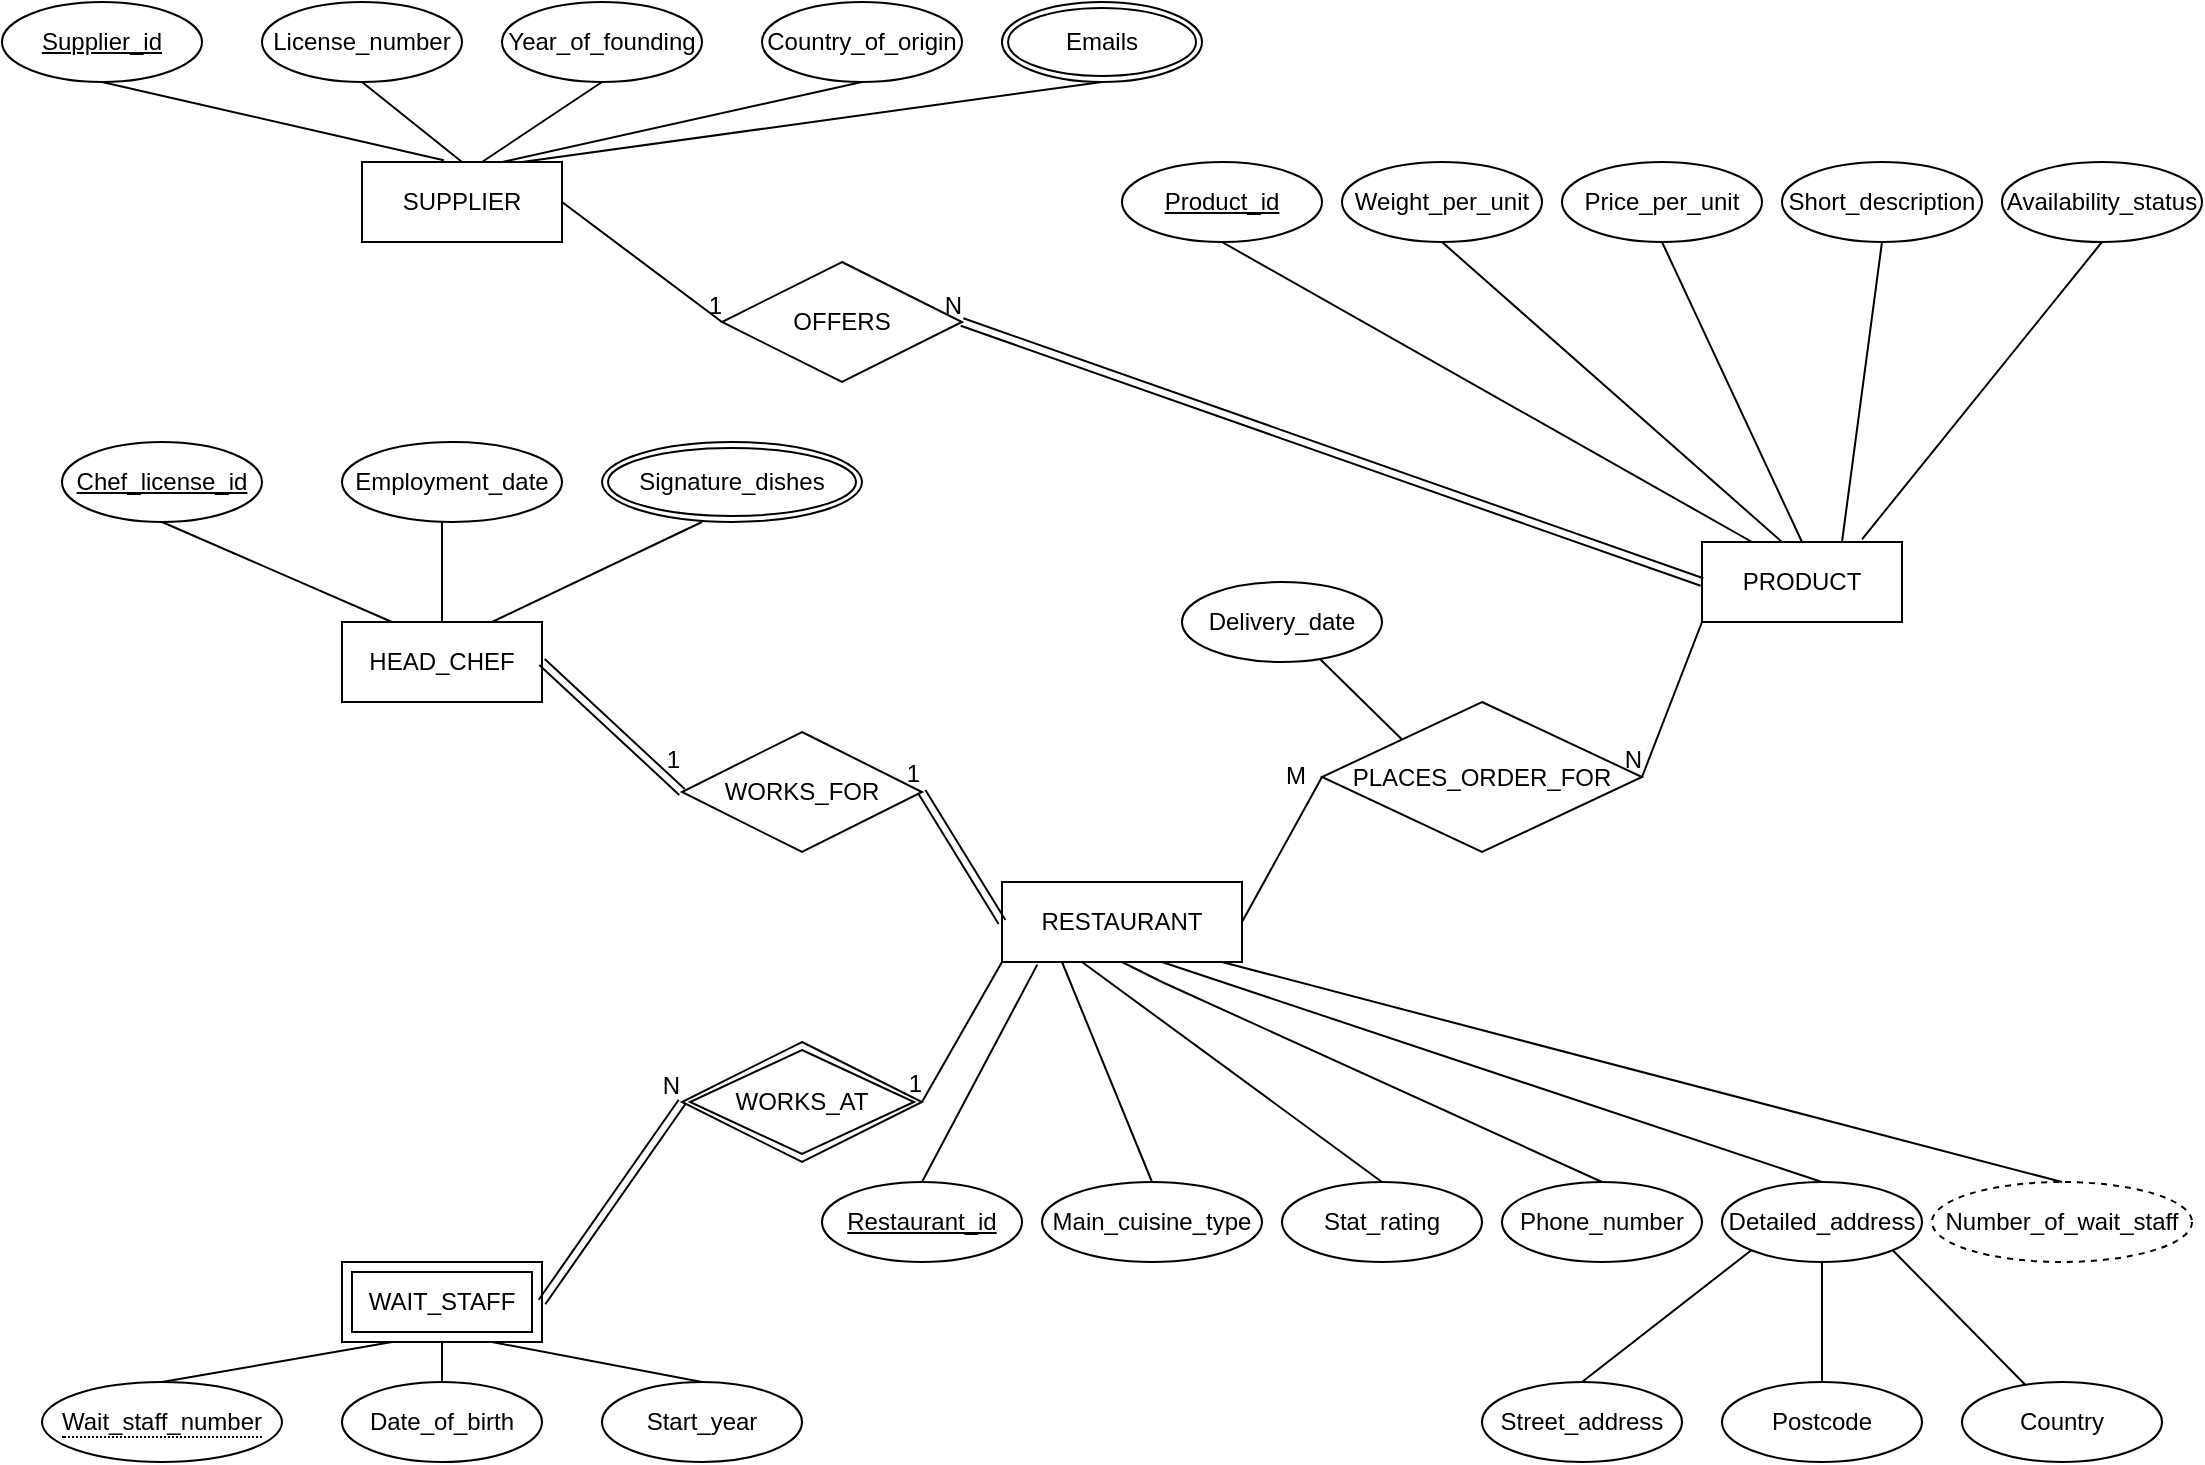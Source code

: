 <mxfile version="16.6.3" type="github">
  <diagram name="Page-1" id="e56a1550-8fbb-45ad-956c-1786394a9013">
    <mxGraphModel dx="1123" dy="744" grid="1" gridSize="10" guides="1" tooltips="1" connect="1" arrows="1" fold="1" page="1" pageScale="1" pageWidth="1100" pageHeight="850" background="none" math="0" shadow="0">
      <root>
        <mxCell id="0" />
        <mxCell id="1" parent="0" />
        <mxCell id="9QfMHfmA1CHi4QTp5Dwu-8" value="SUPPLIER" style="whiteSpace=wrap;html=1;align=center;" vertex="1" parent="1">
          <mxGeometry x="180" y="110" width="100" height="40" as="geometry" />
        </mxCell>
        <mxCell id="9QfMHfmA1CHi4QTp5Dwu-11" value="HEAD_CHEF" style="whiteSpace=wrap;html=1;align=center;" vertex="1" parent="1">
          <mxGeometry x="170" y="340" width="100" height="40" as="geometry" />
        </mxCell>
        <mxCell id="9QfMHfmA1CHi4QTp5Dwu-12" value="WAIT_STAFF" style="shape=ext;margin=3;double=1;whiteSpace=wrap;html=1;align=center;" vertex="1" parent="1">
          <mxGeometry x="170" y="660" width="100" height="40" as="geometry" />
        </mxCell>
        <mxCell id="9QfMHfmA1CHi4QTp5Dwu-13" value="WORKS_AT" style="shape=rhombus;double=1;perimeter=rhombusPerimeter;whiteSpace=wrap;html=1;align=center;" vertex="1" parent="1">
          <mxGeometry x="340" y="550" width="120" height="60" as="geometry" />
        </mxCell>
        <mxCell id="9QfMHfmA1CHi4QTp5Dwu-17" value="Supplier_id" style="ellipse;whiteSpace=wrap;html=1;align=center;fontStyle=4;" vertex="1" parent="1">
          <mxGeometry y="30" width="100" height="40" as="geometry" />
        </mxCell>
        <mxCell id="9QfMHfmA1CHi4QTp5Dwu-18" value="License_number" style="ellipse;whiteSpace=wrap;html=1;align=center;" vertex="1" parent="1">
          <mxGeometry x="130" y="30" width="100" height="40" as="geometry" />
        </mxCell>
        <mxCell id="9QfMHfmA1CHi4QTp5Dwu-19" value="Year_of_founding" style="ellipse;whiteSpace=wrap;html=1;align=center;" vertex="1" parent="1">
          <mxGeometry x="250" y="30" width="100" height="40" as="geometry" />
        </mxCell>
        <mxCell id="9QfMHfmA1CHi4QTp5Dwu-20" value="Country_of_origin" style="ellipse;whiteSpace=wrap;html=1;align=center;" vertex="1" parent="1">
          <mxGeometry x="380" y="30" width="100" height="40" as="geometry" />
        </mxCell>
        <mxCell id="9QfMHfmA1CHi4QTp5Dwu-22" value="Emails" style="ellipse;shape=doubleEllipse;margin=3;whiteSpace=wrap;html=1;align=center;" vertex="1" parent="1">
          <mxGeometry x="500" y="30" width="100" height="40" as="geometry" />
        </mxCell>
        <mxCell id="9QfMHfmA1CHi4QTp5Dwu-28" value="Product_id" style="ellipse;whiteSpace=wrap;html=1;align=center;fontStyle=4;" vertex="1" parent="1">
          <mxGeometry x="560" y="110" width="100" height="40" as="geometry" />
        </mxCell>
        <mxCell id="9QfMHfmA1CHi4QTp5Dwu-29" value="Weight_per_unit" style="ellipse;whiteSpace=wrap;html=1;align=center;" vertex="1" parent="1">
          <mxGeometry x="670" y="110" width="100" height="40" as="geometry" />
        </mxCell>
        <mxCell id="9QfMHfmA1CHi4QTp5Dwu-30" value="Price_per_unit" style="ellipse;whiteSpace=wrap;html=1;align=center;" vertex="1" parent="1">
          <mxGeometry x="780" y="110" width="100" height="40" as="geometry" />
        </mxCell>
        <mxCell id="9QfMHfmA1CHi4QTp5Dwu-31" value="Short_description" style="ellipse;whiteSpace=wrap;html=1;align=center;" vertex="1" parent="1">
          <mxGeometry x="890" y="110" width="100" height="40" as="geometry" />
        </mxCell>
        <mxCell id="9QfMHfmA1CHi4QTp5Dwu-32" value="Availability_status" style="ellipse;whiteSpace=wrap;html=1;align=center;" vertex="1" parent="1">
          <mxGeometry x="1000" y="110" width="100" height="40" as="geometry" />
        </mxCell>
        <mxCell id="9QfMHfmA1CHi4QTp5Dwu-37" value="PRODUCT" style="whiteSpace=wrap;html=1;align=center;" vertex="1" parent="1">
          <mxGeometry x="850" y="300" width="100" height="40" as="geometry" />
        </mxCell>
        <mxCell id="9QfMHfmA1CHi4QTp5Dwu-38" value="RESTAURANT" style="whiteSpace=wrap;html=1;align=center;" vertex="1" parent="1">
          <mxGeometry x="500" y="470" width="120" height="40" as="geometry" />
        </mxCell>
        <mxCell id="9QfMHfmA1CHi4QTp5Dwu-44" value="OFFERS" style="shape=rhombus;perimeter=rhombusPerimeter;whiteSpace=wrap;html=1;align=center;" vertex="1" parent="1">
          <mxGeometry x="360" y="160" width="120" height="60" as="geometry" />
        </mxCell>
        <mxCell id="9QfMHfmA1CHi4QTp5Dwu-50" value="" style="endArrow=none;html=1;rounded=0;entryX=0;entryY=0.5;entryDx=0;entryDy=0;" edge="1" parent="1" target="9QfMHfmA1CHi4QTp5Dwu-44">
          <mxGeometry relative="1" as="geometry">
            <mxPoint x="280" y="130" as="sourcePoint" />
            <mxPoint x="440" y="130" as="targetPoint" />
          </mxGeometry>
        </mxCell>
        <mxCell id="9QfMHfmA1CHi4QTp5Dwu-51" value="&lt;font style=&quot;font-size: 12px&quot;&gt;1&lt;/font&gt;" style="resizable=0;html=1;align=right;verticalAlign=bottom;" connectable="0" vertex="1" parent="9QfMHfmA1CHi4QTp5Dwu-50">
          <mxGeometry x="1" relative="1" as="geometry" />
        </mxCell>
        <mxCell id="9QfMHfmA1CHi4QTp5Dwu-52" value="" style="shape=link;html=1;rounded=0;exitX=0;exitY=0.5;exitDx=0;exitDy=0;entryX=1;entryY=0.5;entryDx=0;entryDy=0;" edge="1" parent="1" source="9QfMHfmA1CHi4QTp5Dwu-37" target="9QfMHfmA1CHi4QTp5Dwu-44">
          <mxGeometry relative="1" as="geometry">
            <mxPoint x="590" y="300" as="sourcePoint" />
            <mxPoint x="340" y="430" as="targetPoint" />
          </mxGeometry>
        </mxCell>
        <mxCell id="9QfMHfmA1CHi4QTp5Dwu-53" value="N" style="resizable=0;html=1;align=right;verticalAlign=bottom;" connectable="0" vertex="1" parent="9QfMHfmA1CHi4QTp5Dwu-52">
          <mxGeometry x="1" relative="1" as="geometry" />
        </mxCell>
        <mxCell id="9QfMHfmA1CHi4QTp5Dwu-55" value="WORKS_FOR" style="shape=rhombus;perimeter=rhombusPerimeter;whiteSpace=wrap;html=1;align=center;" vertex="1" parent="1">
          <mxGeometry x="340" y="395" width="120" height="60" as="geometry" />
        </mxCell>
        <mxCell id="9QfMHfmA1CHi4QTp5Dwu-60" value="" style="shape=link;html=1;rounded=0;entryX=0;entryY=0.5;entryDx=0;entryDy=0;" edge="1" parent="1" target="9QfMHfmA1CHi4QTp5Dwu-55">
          <mxGeometry relative="1" as="geometry">
            <mxPoint x="270" y="360" as="sourcePoint" />
            <mxPoint x="430" y="360" as="targetPoint" />
          </mxGeometry>
        </mxCell>
        <mxCell id="9QfMHfmA1CHi4QTp5Dwu-61" value="1" style="resizable=0;html=1;align=right;verticalAlign=bottom;" connectable="0" vertex="1" parent="9QfMHfmA1CHi4QTp5Dwu-60">
          <mxGeometry x="1" relative="1" as="geometry">
            <mxPoint y="-7" as="offset" />
          </mxGeometry>
        </mxCell>
        <mxCell id="9QfMHfmA1CHi4QTp5Dwu-66" value="" style="shape=link;html=1;rounded=0;entryX=1;entryY=0.5;entryDx=0;entryDy=0;exitX=0;exitY=0.5;exitDx=0;exitDy=0;entryPerimeter=0;" edge="1" parent="1" source="9QfMHfmA1CHi4QTp5Dwu-38" target="9QfMHfmA1CHi4QTp5Dwu-55">
          <mxGeometry relative="1" as="geometry">
            <mxPoint x="490" y="480" as="sourcePoint" />
            <mxPoint x="460" y="370" as="targetPoint" />
          </mxGeometry>
        </mxCell>
        <mxCell id="9QfMHfmA1CHi4QTp5Dwu-67" value="1" style="resizable=0;html=1;align=right;verticalAlign=bottom;" connectable="0" vertex="1" parent="9QfMHfmA1CHi4QTp5Dwu-66">
          <mxGeometry x="1" relative="1" as="geometry" />
        </mxCell>
        <mxCell id="9QfMHfmA1CHi4QTp5Dwu-68" value="" style="shape=link;html=1;rounded=0;entryX=0;entryY=0.5;entryDx=0;entryDy=0;" edge="1" parent="1" target="9QfMHfmA1CHi4QTp5Dwu-13">
          <mxGeometry relative="1" as="geometry">
            <mxPoint x="270" y="680" as="sourcePoint" />
            <mxPoint x="430" y="680" as="targetPoint" />
          </mxGeometry>
        </mxCell>
        <mxCell id="9QfMHfmA1CHi4QTp5Dwu-69" value="N" style="resizable=0;html=1;align=right;verticalAlign=bottom;" connectable="0" vertex="1" parent="9QfMHfmA1CHi4QTp5Dwu-68">
          <mxGeometry x="1" relative="1" as="geometry" />
        </mxCell>
        <mxCell id="9QfMHfmA1CHi4QTp5Dwu-70" value="" style="endArrow=none;html=1;rounded=0;entryX=1;entryY=0.5;entryDx=0;entryDy=0;exitX=0;exitY=1;exitDx=0;exitDy=0;" edge="1" parent="1" source="9QfMHfmA1CHi4QTp5Dwu-38" target="9QfMHfmA1CHi4QTp5Dwu-13">
          <mxGeometry relative="1" as="geometry">
            <mxPoint x="480" y="530" as="sourcePoint" />
            <mxPoint x="640" y="530" as="targetPoint" />
          </mxGeometry>
        </mxCell>
        <mxCell id="9QfMHfmA1CHi4QTp5Dwu-71" value="1" style="resizable=0;html=1;align=right;verticalAlign=bottom;" connectable="0" vertex="1" parent="9QfMHfmA1CHi4QTp5Dwu-70">
          <mxGeometry x="1" relative="1" as="geometry" />
        </mxCell>
        <mxCell id="9QfMHfmA1CHi4QTp5Dwu-72" value="PLACES_ORDER_FOR&lt;br&gt;" style="shape=rhombus;perimeter=rhombusPerimeter;whiteSpace=wrap;html=1;align=center;" vertex="1" parent="1">
          <mxGeometry x="660" y="380" width="160" height="75" as="geometry" />
        </mxCell>
        <mxCell id="9QfMHfmA1CHi4QTp5Dwu-106" value="Delivery_date" style="ellipse;whiteSpace=wrap;html=1;align=center;" vertex="1" parent="1">
          <mxGeometry x="590" y="320" width="100" height="40" as="geometry" />
        </mxCell>
        <mxCell id="9QfMHfmA1CHi4QTp5Dwu-110" value="" style="endArrow=none;html=1;rounded=0;entryX=0;entryY=0;entryDx=0;entryDy=0;" edge="1" parent="1" source="9QfMHfmA1CHi4QTp5Dwu-106" target="9QfMHfmA1CHi4QTp5Dwu-72">
          <mxGeometry relative="1" as="geometry">
            <mxPoint x="670" y="360" as="sourcePoint" />
            <mxPoint x="830" y="360" as="targetPoint" />
          </mxGeometry>
        </mxCell>
        <mxCell id="9QfMHfmA1CHi4QTp5Dwu-111" value="Restaurant_id" style="ellipse;whiteSpace=wrap;html=1;align=center;fontStyle=4;" vertex="1" parent="1">
          <mxGeometry x="410" y="620" width="100" height="40" as="geometry" />
        </mxCell>
        <mxCell id="9QfMHfmA1CHi4QTp5Dwu-112" value="Main_cuisine_type" style="ellipse;whiteSpace=wrap;html=1;align=center;" vertex="1" parent="1">
          <mxGeometry x="520" y="620" width="110" height="40" as="geometry" />
        </mxCell>
        <mxCell id="9QfMHfmA1CHi4QTp5Dwu-113" value="Stat_rating" style="ellipse;whiteSpace=wrap;html=1;align=center;" vertex="1" parent="1">
          <mxGeometry x="640" y="620" width="100" height="40" as="geometry" />
        </mxCell>
        <mxCell id="9QfMHfmA1CHi4QTp5Dwu-114" value="Phone_number" style="ellipse;whiteSpace=wrap;html=1;align=center;" vertex="1" parent="1">
          <mxGeometry x="750" y="620" width="100" height="40" as="geometry" />
        </mxCell>
        <mxCell id="9QfMHfmA1CHi4QTp5Dwu-115" value="Detailed_address" style="ellipse;whiteSpace=wrap;html=1;align=center;" vertex="1" parent="1">
          <mxGeometry x="860" y="620" width="100" height="40" as="geometry" />
        </mxCell>
        <mxCell id="9QfMHfmA1CHi4QTp5Dwu-118" value="" style="endArrow=none;html=1;rounded=0;entryX=0.409;entryY=-0.022;entryDx=0;entryDy=0;entryPerimeter=0;" edge="1" parent="1" target="9QfMHfmA1CHi4QTp5Dwu-8">
          <mxGeometry relative="1" as="geometry">
            <mxPoint x="50" y="70" as="sourcePoint" />
            <mxPoint x="210" y="70" as="targetPoint" />
          </mxGeometry>
        </mxCell>
        <mxCell id="9QfMHfmA1CHi4QTp5Dwu-119" value="" style="endArrow=none;html=1;rounded=0;entryX=0.5;entryY=0;entryDx=0;entryDy=0;" edge="1" parent="1" target="9QfMHfmA1CHi4QTp5Dwu-8">
          <mxGeometry relative="1" as="geometry">
            <mxPoint x="180" y="70" as="sourcePoint" />
            <mxPoint x="340" y="70" as="targetPoint" />
          </mxGeometry>
        </mxCell>
        <mxCell id="9QfMHfmA1CHi4QTp5Dwu-122" value="" style="endArrow=none;html=1;rounded=0;entryX=0.5;entryY=1;entryDx=0;entryDy=0;" edge="1" parent="1" target="9QfMHfmA1CHi4QTp5Dwu-19">
          <mxGeometry relative="1" as="geometry">
            <mxPoint x="240" y="110" as="sourcePoint" />
            <mxPoint x="400" y="110" as="targetPoint" />
          </mxGeometry>
        </mxCell>
        <mxCell id="9QfMHfmA1CHi4QTp5Dwu-123" value="" style="endArrow=none;html=1;rounded=0;entryX=0.5;entryY=1;entryDx=0;entryDy=0;" edge="1" parent="1" target="9QfMHfmA1CHi4QTp5Dwu-20">
          <mxGeometry relative="1" as="geometry">
            <mxPoint x="250" y="110" as="sourcePoint" />
            <mxPoint x="410" y="110" as="targetPoint" />
          </mxGeometry>
        </mxCell>
        <mxCell id="9QfMHfmA1CHi4QTp5Dwu-124" value="" style="endArrow=none;html=1;rounded=0;entryX=0.5;entryY=1;entryDx=0;entryDy=0;" edge="1" parent="1" target="9QfMHfmA1CHi4QTp5Dwu-22">
          <mxGeometry relative="1" as="geometry">
            <mxPoint x="260" y="110" as="sourcePoint" />
            <mxPoint x="420" y="110" as="targetPoint" />
          </mxGeometry>
        </mxCell>
        <mxCell id="9QfMHfmA1CHi4QTp5Dwu-125" value="" style="endArrow=none;html=1;rounded=0;entryX=0.25;entryY=0;entryDx=0;entryDy=0;" edge="1" parent="1" target="9QfMHfmA1CHi4QTp5Dwu-37">
          <mxGeometry relative="1" as="geometry">
            <mxPoint x="610" y="150" as="sourcePoint" />
            <mxPoint x="770" y="150" as="targetPoint" />
          </mxGeometry>
        </mxCell>
        <mxCell id="9QfMHfmA1CHi4QTp5Dwu-126" value="" style="endArrow=none;html=1;rounded=0;entryX=0.5;entryY=1;entryDx=0;entryDy=0;" edge="1" parent="1" target="9QfMHfmA1CHi4QTp5Dwu-29">
          <mxGeometry relative="1" as="geometry">
            <mxPoint x="890" y="300" as="sourcePoint" />
            <mxPoint x="1050" y="300" as="targetPoint" />
          </mxGeometry>
        </mxCell>
        <mxCell id="9QfMHfmA1CHi4QTp5Dwu-127" value="" style="endArrow=none;html=1;rounded=0;entryX=0.5;entryY=1;entryDx=0;entryDy=0;" edge="1" parent="1" target="9QfMHfmA1CHi4QTp5Dwu-30">
          <mxGeometry relative="1" as="geometry">
            <mxPoint x="900" y="300" as="sourcePoint" />
            <mxPoint x="1060" y="300" as="targetPoint" />
          </mxGeometry>
        </mxCell>
        <mxCell id="9QfMHfmA1CHi4QTp5Dwu-128" value="" style="endArrow=none;html=1;rounded=0;entryX=0.5;entryY=1;entryDx=0;entryDy=0;" edge="1" parent="1" target="9QfMHfmA1CHi4QTp5Dwu-31">
          <mxGeometry relative="1" as="geometry">
            <mxPoint x="920" y="300" as="sourcePoint" />
            <mxPoint x="1080" y="300" as="targetPoint" />
          </mxGeometry>
        </mxCell>
        <mxCell id="9QfMHfmA1CHi4QTp5Dwu-129" value="" style="endArrow=none;html=1;rounded=0;entryX=0.5;entryY=1;entryDx=0;entryDy=0;" edge="1" parent="1" target="9QfMHfmA1CHi4QTp5Dwu-32">
          <mxGeometry relative="1" as="geometry">
            <mxPoint x="930" y="298.67" as="sourcePoint" />
            <mxPoint x="1090" y="298.67" as="targetPoint" />
          </mxGeometry>
        </mxCell>
        <mxCell id="9QfMHfmA1CHi4QTp5Dwu-132" value="" style="endArrow=none;html=1;rounded=0;entryX=0.147;entryY=1.033;entryDx=0;entryDy=0;entryPerimeter=0;exitX=0.5;exitY=0;exitDx=0;exitDy=0;" edge="1" parent="1" source="9QfMHfmA1CHi4QTp5Dwu-111" target="9QfMHfmA1CHi4QTp5Dwu-38">
          <mxGeometry relative="1" as="geometry">
            <mxPoint x="480" y="620" as="sourcePoint" />
            <mxPoint x="640" y="620" as="targetPoint" />
          </mxGeometry>
        </mxCell>
        <mxCell id="9QfMHfmA1CHi4QTp5Dwu-133" value="" style="endArrow=none;html=1;rounded=0;entryX=0.25;entryY=1;entryDx=0;entryDy=0;exitX=0.5;exitY=0;exitDx=0;exitDy=0;" edge="1" parent="1" source="9QfMHfmA1CHi4QTp5Dwu-112" target="9QfMHfmA1CHi4QTp5Dwu-38">
          <mxGeometry relative="1" as="geometry">
            <mxPoint x="580" y="620" as="sourcePoint" />
            <mxPoint x="740" y="620" as="targetPoint" />
          </mxGeometry>
        </mxCell>
        <mxCell id="9QfMHfmA1CHi4QTp5Dwu-134" value="" style="endArrow=none;html=1;rounded=0;entryX=0.5;entryY=0;entryDx=0;entryDy=0;" edge="1" parent="1" target="9QfMHfmA1CHi4QTp5Dwu-113">
          <mxGeometry relative="1" as="geometry">
            <mxPoint x="540" y="510" as="sourcePoint" />
            <mxPoint x="700" y="510" as="targetPoint" />
          </mxGeometry>
        </mxCell>
        <mxCell id="9QfMHfmA1CHi4QTp5Dwu-135" value="" style="endArrow=none;html=1;rounded=0;entryX=0.5;entryY=0;entryDx=0;entryDy=0;" edge="1" parent="1" target="9QfMHfmA1CHi4QTp5Dwu-114">
          <mxGeometry relative="1" as="geometry">
            <mxPoint x="560" y="510" as="sourcePoint" />
            <mxPoint x="720" y="510" as="targetPoint" />
            <Array as="points">
              <mxPoint x="580" y="520" />
            </Array>
          </mxGeometry>
        </mxCell>
        <mxCell id="9QfMHfmA1CHi4QTp5Dwu-136" value="" style="endArrow=none;html=1;rounded=0;entryX=0.5;entryY=0;entryDx=0;entryDy=0;" edge="1" parent="1" target="9QfMHfmA1CHi4QTp5Dwu-115">
          <mxGeometry relative="1" as="geometry">
            <mxPoint x="580" y="510" as="sourcePoint" />
            <mxPoint x="740" y="510" as="targetPoint" />
          </mxGeometry>
        </mxCell>
        <mxCell id="9QfMHfmA1CHi4QTp5Dwu-137" value="Street_address" style="ellipse;whiteSpace=wrap;html=1;align=center;" vertex="1" parent="1">
          <mxGeometry x="740" y="720" width="100" height="40" as="geometry" />
        </mxCell>
        <mxCell id="9QfMHfmA1CHi4QTp5Dwu-138" value="Postcode" style="ellipse;whiteSpace=wrap;html=1;align=center;" vertex="1" parent="1">
          <mxGeometry x="860" y="720" width="100" height="40" as="geometry" />
        </mxCell>
        <mxCell id="9QfMHfmA1CHi4QTp5Dwu-139" value="Country" style="ellipse;whiteSpace=wrap;html=1;align=center;" vertex="1" parent="1">
          <mxGeometry x="980" y="720" width="100" height="40" as="geometry" />
        </mxCell>
        <mxCell id="9QfMHfmA1CHi4QTp5Dwu-141" value="" style="endArrow=none;html=1;rounded=0;entryX=0;entryY=1;entryDx=0;entryDy=0;" edge="1" parent="1" target="9QfMHfmA1CHi4QTp5Dwu-115">
          <mxGeometry relative="1" as="geometry">
            <mxPoint x="790" y="720" as="sourcePoint" />
            <mxPoint x="950" y="720" as="targetPoint" />
          </mxGeometry>
        </mxCell>
        <mxCell id="9QfMHfmA1CHi4QTp5Dwu-142" value="" style="endArrow=none;html=1;rounded=0;entryX=0.5;entryY=1;entryDx=0;entryDy=0;" edge="1" parent="1" target="9QfMHfmA1CHi4QTp5Dwu-115">
          <mxGeometry relative="1" as="geometry">
            <mxPoint x="910" y="720" as="sourcePoint" />
            <mxPoint x="1070" y="720" as="targetPoint" />
          </mxGeometry>
        </mxCell>
        <mxCell id="9QfMHfmA1CHi4QTp5Dwu-143" value="" style="endArrow=none;html=1;rounded=0;entryX=1;entryY=1;entryDx=0;entryDy=0;" edge="1" parent="1" source="9QfMHfmA1CHi4QTp5Dwu-139" target="9QfMHfmA1CHi4QTp5Dwu-115">
          <mxGeometry relative="1" as="geometry">
            <mxPoint x="1030" y="560" as="sourcePoint" />
            <mxPoint x="1030" y="560" as="targetPoint" />
          </mxGeometry>
        </mxCell>
        <mxCell id="9QfMHfmA1CHi4QTp5Dwu-148" value="Chef_license_id" style="ellipse;whiteSpace=wrap;html=1;align=center;fontStyle=4;" vertex="1" parent="1">
          <mxGeometry x="30" y="250" width="100" height="40" as="geometry" />
        </mxCell>
        <mxCell id="9QfMHfmA1CHi4QTp5Dwu-149" value="Employment_date" style="ellipse;whiteSpace=wrap;html=1;align=center;" vertex="1" parent="1">
          <mxGeometry x="170" y="250" width="110" height="40" as="geometry" />
        </mxCell>
        <mxCell id="9QfMHfmA1CHi4QTp5Dwu-159" value="" style="endArrow=none;html=1;rounded=0;entryX=0.25;entryY=0;entryDx=0;entryDy=0;" edge="1" parent="1" target="9QfMHfmA1CHi4QTp5Dwu-11">
          <mxGeometry relative="1" as="geometry">
            <mxPoint x="80" y="290" as="sourcePoint" />
            <mxPoint x="240" y="290" as="targetPoint" />
          </mxGeometry>
        </mxCell>
        <mxCell id="9QfMHfmA1CHi4QTp5Dwu-160" value="Signature_dishes" style="ellipse;shape=doubleEllipse;margin=3;whiteSpace=wrap;html=1;align=center;" vertex="1" parent="1">
          <mxGeometry x="300" y="250" width="130" height="40" as="geometry" />
        </mxCell>
        <mxCell id="9QfMHfmA1CHi4QTp5Dwu-161" value="" style="endArrow=none;html=1;rounded=0;entryX=0.5;entryY=0;entryDx=0;entryDy=0;" edge="1" parent="1" target="9QfMHfmA1CHi4QTp5Dwu-11">
          <mxGeometry relative="1" as="geometry">
            <mxPoint x="220" y="290" as="sourcePoint" />
            <mxPoint x="380" y="290" as="targetPoint" />
          </mxGeometry>
        </mxCell>
        <mxCell id="9QfMHfmA1CHi4QTp5Dwu-162" value="" style="endArrow=none;html=1;rounded=0;entryX=0.75;entryY=0;entryDx=0;entryDy=0;" edge="1" parent="1" target="9QfMHfmA1CHi4QTp5Dwu-11">
          <mxGeometry relative="1" as="geometry">
            <mxPoint x="350" y="290" as="sourcePoint" />
            <mxPoint x="510" y="290" as="targetPoint" />
          </mxGeometry>
        </mxCell>
        <mxCell id="9QfMHfmA1CHi4QTp5Dwu-163" value="Number_of_wait_staff" style="ellipse;whiteSpace=wrap;html=1;align=center;dashed=1;" vertex="1" parent="1">
          <mxGeometry x="965" y="620" width="130" height="40" as="geometry" />
        </mxCell>
        <mxCell id="9QfMHfmA1CHi4QTp5Dwu-165" value="" style="endArrow=none;html=1;rounded=0;entryX=0.5;entryY=0;entryDx=0;entryDy=0;" edge="1" parent="1" target="9QfMHfmA1CHi4QTp5Dwu-163">
          <mxGeometry relative="1" as="geometry">
            <mxPoint x="610" y="510" as="sourcePoint" />
            <mxPoint x="770" y="510" as="targetPoint" />
          </mxGeometry>
        </mxCell>
        <mxCell id="9QfMHfmA1CHi4QTp5Dwu-170" value="" style="endArrow=none;html=1;rounded=0;exitX=0;exitY=0.5;exitDx=0;exitDy=0;entryX=1;entryY=0.5;entryDx=0;entryDy=0;" edge="1" parent="1" source="9QfMHfmA1CHi4QTp5Dwu-72" target="9QfMHfmA1CHi4QTp5Dwu-38">
          <mxGeometry relative="1" as="geometry">
            <mxPoint x="660" y="480" as="sourcePoint" />
            <mxPoint x="820" y="480" as="targetPoint" />
          </mxGeometry>
        </mxCell>
        <mxCell id="9QfMHfmA1CHi4QTp5Dwu-171" value="M" style="resizable=0;html=1;align=left;verticalAlign=bottom;" connectable="0" vertex="1" parent="9QfMHfmA1CHi4QTp5Dwu-170">
          <mxGeometry x="-1" relative="1" as="geometry">
            <mxPoint x="-20" y="8" as="offset" />
          </mxGeometry>
        </mxCell>
        <mxCell id="9QfMHfmA1CHi4QTp5Dwu-173" value="" style="endArrow=none;html=1;rounded=0;entryX=1;entryY=0.5;entryDx=0;entryDy=0;exitX=0;exitY=1;exitDx=0;exitDy=0;" edge="1" parent="1" source="9QfMHfmA1CHi4QTp5Dwu-37" target="9QfMHfmA1CHi4QTp5Dwu-72">
          <mxGeometry relative="1" as="geometry">
            <mxPoint x="860" y="380" as="sourcePoint" />
            <mxPoint x="1020" y="380" as="targetPoint" />
          </mxGeometry>
        </mxCell>
        <mxCell id="9QfMHfmA1CHi4QTp5Dwu-175" value="N" style="resizable=0;html=1;align=right;verticalAlign=bottom;" connectable="0" vertex="1" parent="9QfMHfmA1CHi4QTp5Dwu-173">
          <mxGeometry x="1" relative="1" as="geometry" />
        </mxCell>
        <mxCell id="9QfMHfmA1CHi4QTp5Dwu-177" value="Date_of_birth" style="ellipse;whiteSpace=wrap;html=1;align=center;fontSize=12;" vertex="1" parent="1">
          <mxGeometry x="170" y="720" width="100" height="40" as="geometry" />
        </mxCell>
        <mxCell id="9QfMHfmA1CHi4QTp5Dwu-178" value="Start_year" style="ellipse;whiteSpace=wrap;html=1;align=center;fontSize=12;" vertex="1" parent="1">
          <mxGeometry x="300" y="720" width="100" height="40" as="geometry" />
        </mxCell>
        <mxCell id="9QfMHfmA1CHi4QTp5Dwu-179" value="" style="endArrow=none;html=1;rounded=0;fontSize=12;exitX=0.5;exitY=0;exitDx=0;exitDy=0;entryX=0.25;entryY=1;entryDx=0;entryDy=0;" edge="1" parent="1" target="9QfMHfmA1CHi4QTp5Dwu-12">
          <mxGeometry relative="1" as="geometry">
            <mxPoint x="80" y="720" as="sourcePoint" />
            <mxPoint x="260" y="720" as="targetPoint" />
          </mxGeometry>
        </mxCell>
        <mxCell id="9QfMHfmA1CHi4QTp5Dwu-180" value="" style="endArrow=none;html=1;rounded=0;fontSize=12;entryX=0.5;entryY=1;entryDx=0;entryDy=0;" edge="1" parent="1" target="9QfMHfmA1CHi4QTp5Dwu-12">
          <mxGeometry relative="1" as="geometry">
            <mxPoint x="220" y="720" as="sourcePoint" />
            <mxPoint x="380" y="720" as="targetPoint" />
          </mxGeometry>
        </mxCell>
        <mxCell id="9QfMHfmA1CHi4QTp5Dwu-181" value="" style="endArrow=none;html=1;rounded=0;fontSize=12;entryX=0.5;entryY=0;entryDx=0;entryDy=0;exitX=0.75;exitY=1;exitDx=0;exitDy=0;" edge="1" parent="1" source="9QfMHfmA1CHi4QTp5Dwu-12" target="9QfMHfmA1CHi4QTp5Dwu-178">
          <mxGeometry relative="1" as="geometry">
            <mxPoint x="260" y="700" as="sourcePoint" />
            <mxPoint x="400" y="700" as="targetPoint" />
          </mxGeometry>
        </mxCell>
        <mxCell id="9QfMHfmA1CHi4QTp5Dwu-184" value="&lt;span style=&quot;border-bottom: 1px dotted&quot;&gt;Wait_staff_number&lt;/span&gt;" style="ellipse;whiteSpace=wrap;html=1;align=center;fontSize=12;" vertex="1" parent="1">
          <mxGeometry x="20" y="720" width="120" height="40" as="geometry" />
        </mxCell>
      </root>
    </mxGraphModel>
  </diagram>
</mxfile>
